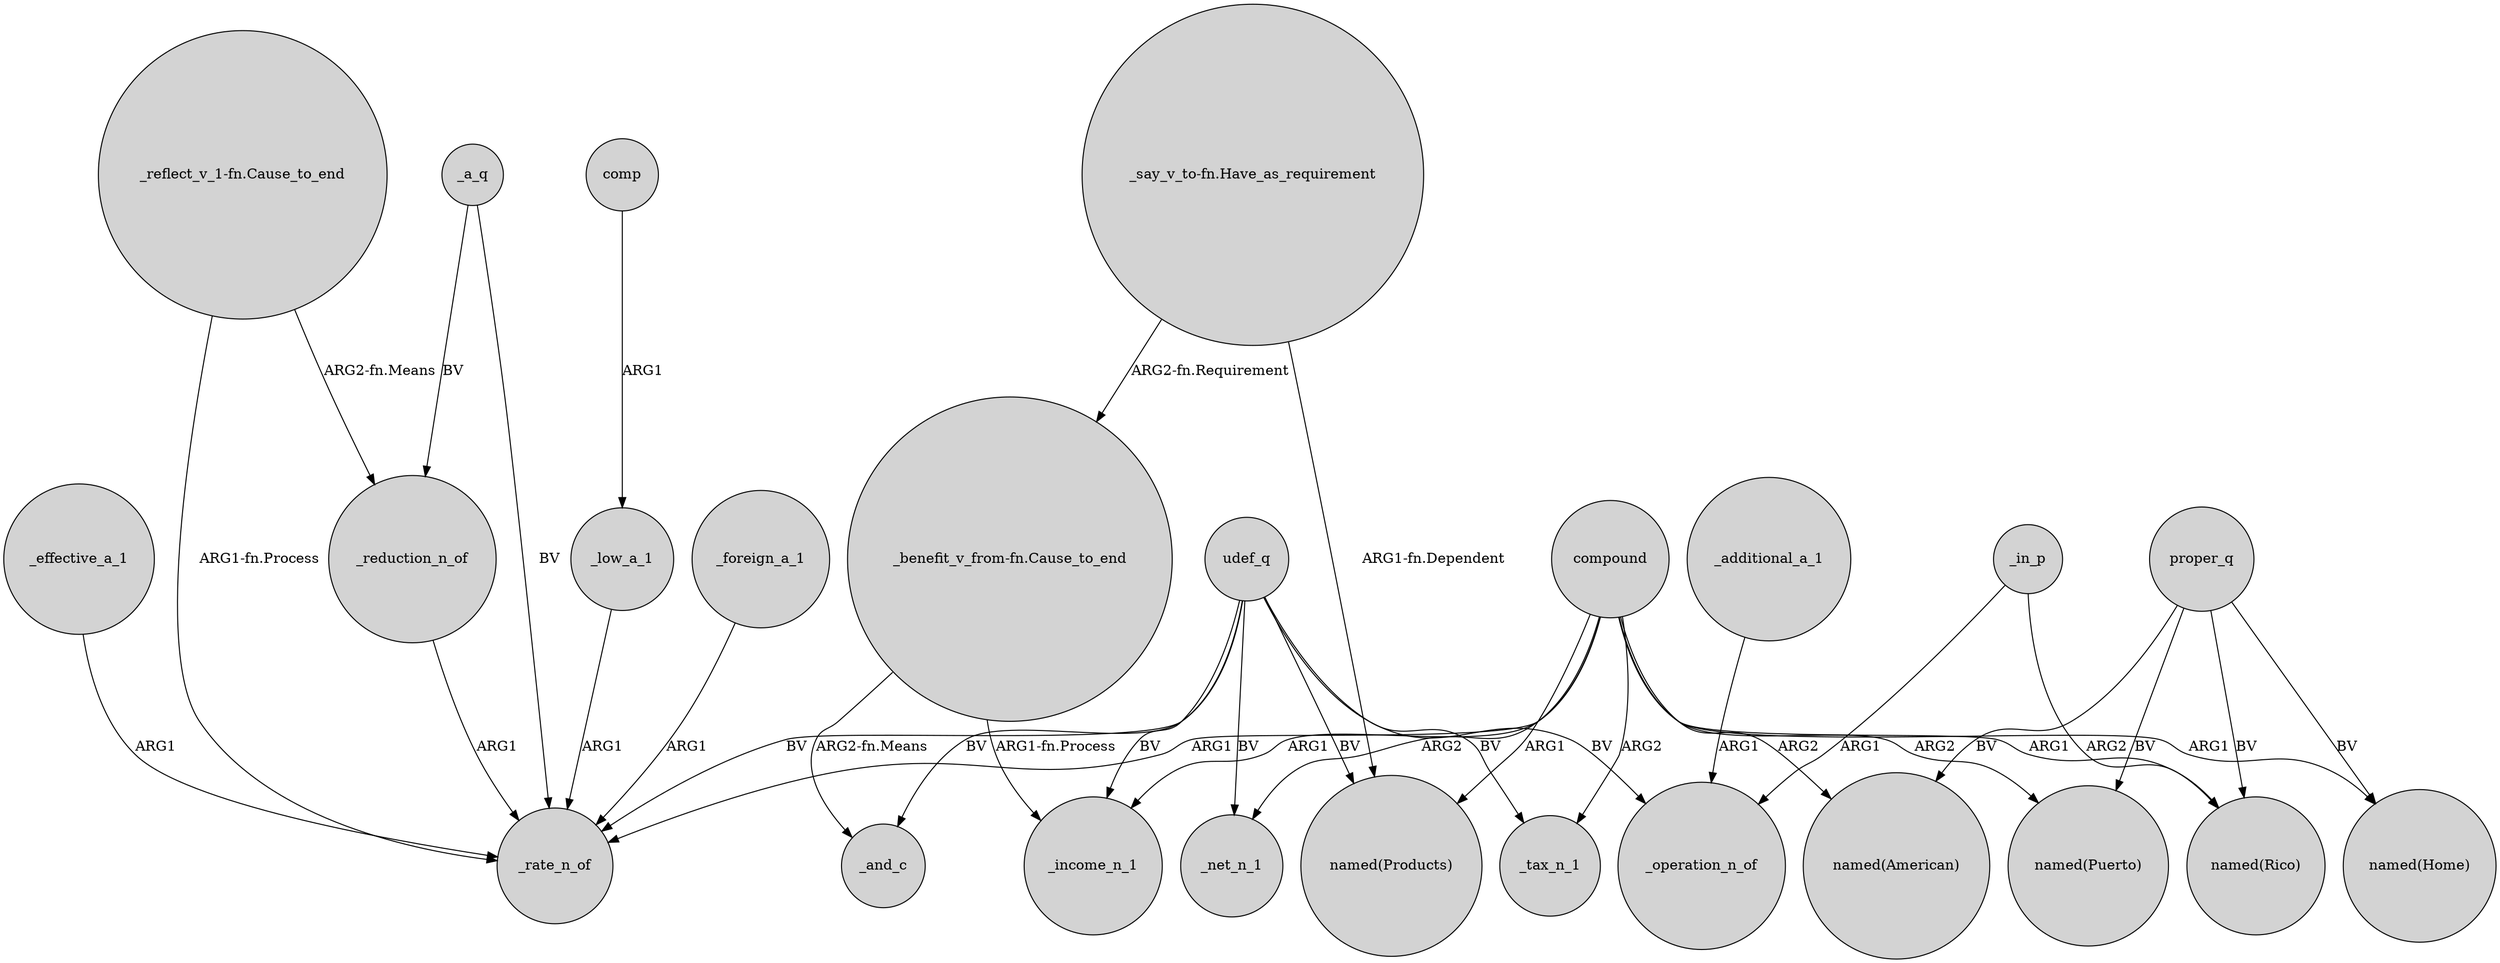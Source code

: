 digraph {
	node [shape=circle style=filled]
	comp -> _low_a_1 [label=ARG1]
	compound -> _net_n_1 [label=ARG2]
	"_benefit_v_from-fn.Cause_to_end" -> _and_c [label="ARG2-fn.Means"]
	_low_a_1 -> _rate_n_of [label=ARG1]
	"_say_v_to-fn.Have_as_requirement" -> "named(Products)" [label="ARG1-fn.Dependent"]
	udef_q -> _income_n_1 [label=BV]
	"_say_v_to-fn.Have_as_requirement" -> "_benefit_v_from-fn.Cause_to_end" [label="ARG2-fn.Requirement"]
	"_reflect_v_1-fn.Cause_to_end" -> _reduction_n_of [label="ARG2-fn.Means"]
	proper_q -> "named(Puerto)" [label=BV]
	udef_q -> _tax_n_1 [label=BV]
	compound -> _rate_n_of [label=ARG1]
	udef_q -> _rate_n_of [label=BV]
	udef_q -> _and_c [label=BV]
	"_reflect_v_1-fn.Cause_to_end" -> _rate_n_of [label="ARG1-fn.Process"]
	_reduction_n_of -> _rate_n_of [label=ARG1]
	compound -> "named(Products)" [label=ARG1]
	proper_q -> "named(Home)" [label=BV]
	_foreign_a_1 -> _rate_n_of [label=ARG1]
	compound -> "named(Home)" [label=ARG1]
	compound -> _income_n_1 [label=ARG1]
	udef_q -> _operation_n_of [label=BV]
	udef_q -> _net_n_1 [label=BV]
	compound -> "named(Puerto)" [label=ARG2]
	compound -> _tax_n_1 [label=ARG2]
	_effective_a_1 -> _rate_n_of [label=ARG1]
	_in_p -> _operation_n_of [label=ARG1]
	_additional_a_1 -> _operation_n_of [label=ARG1]
	_a_q -> _reduction_n_of [label=BV]
	compound -> "named(American)" [label=ARG2]
	"_benefit_v_from-fn.Cause_to_end" -> _income_n_1 [label="ARG1-fn.Process"]
	proper_q -> "named(American)" [label=BV]
	proper_q -> "named(Rico)" [label=BV]
	_in_p -> "named(Rico)" [label=ARG2]
	compound -> "named(Rico)" [label=ARG1]
	_a_q -> _rate_n_of [label=BV]
	udef_q -> "named(Products)" [label=BV]
}
